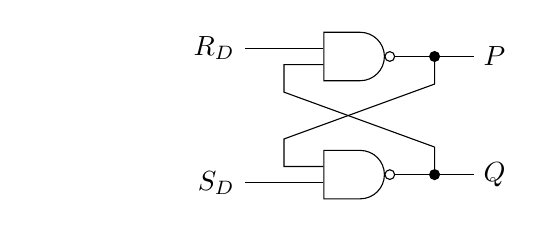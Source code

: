 \usetikzlibrary {circuits.logic.US}
\usetikzlibrary {calc}
\begin{tikzpicture}[circuit logic US]
  % draw NAND gate 1
  \draw (0,1.5) node[nand gate,inputs={nn}] (nand1) {};
  
  % draw NAND gate 2
  \draw (0,0) node[nand gate,inputs={nn}] (nand2) {};

  % draw flip-flop
  \draw (nand1.output) -- ++(right:1);
  \draw (nand2.output) -- ++(right:1);
  \draw (nand1.input 1) -- ++(left:1);
  \draw (nand2.input 2) -- ++(left:1);

  \draw (nand2.input 1) -- ++(left:0.5) -- ++(up: 0.35)
        -- ($(nand1.output) + (0.5, -0.35)$)
        -- ($(nand1.output) + (0.5, 0)$);
  \fill ($(nand1.output) + (0.5, 0)$) circle (2pt);

  \draw (nand1.input 2) -- ++(left:0.5) -- ++(down: 0.35)
        -- ($(nand2.output) + (0.5, 0.35)$)
        -- ($(nand2.output) + (0.5, 0)$);
  \fill ($(nand2.output) + (0.5, 0)$) circle (2pt);

  % Draw Labels

  \draw ($(nand2.input 2) +(-1, 0)$) node[left] {$S_D$};
  \draw ($(nand1.input 1) +(-1, 0)$) node[left] {$R_D$};
  \draw ($(nand2.output) +(1, 0)$) node[right] {$Q$};
  \draw ($(nand1.output) +(1, 0)$) node[right] {$P$};
\end{tikzpicture}

